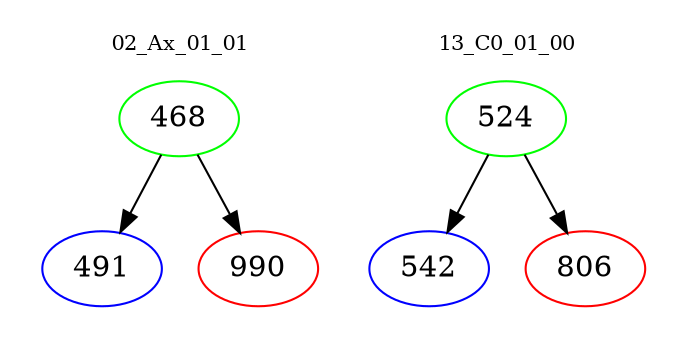 digraph{
subgraph cluster_0 {
color = white
label = "02_Ax_01_01";
fontsize=10;
T0_468 [label="468", color="green"]
T0_468 -> T0_491 [color="black"]
T0_491 [label="491", color="blue"]
T0_468 -> T0_990 [color="black"]
T0_990 [label="990", color="red"]
}
subgraph cluster_1 {
color = white
label = "13_C0_01_00";
fontsize=10;
T1_524 [label="524", color="green"]
T1_524 -> T1_542 [color="black"]
T1_542 [label="542", color="blue"]
T1_524 -> T1_806 [color="black"]
T1_806 [label="806", color="red"]
}
}
